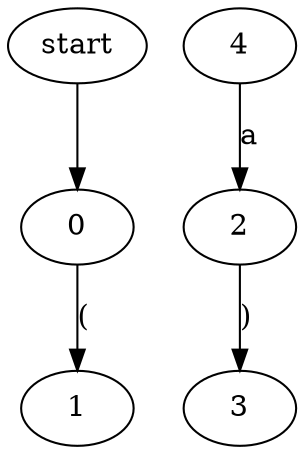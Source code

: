 digraph Input {
    start -> 0;
    0 -> 1 [label = "("];
    4 -> 2 [label = "a"];
    2 -> 3 [label = ")"];
}